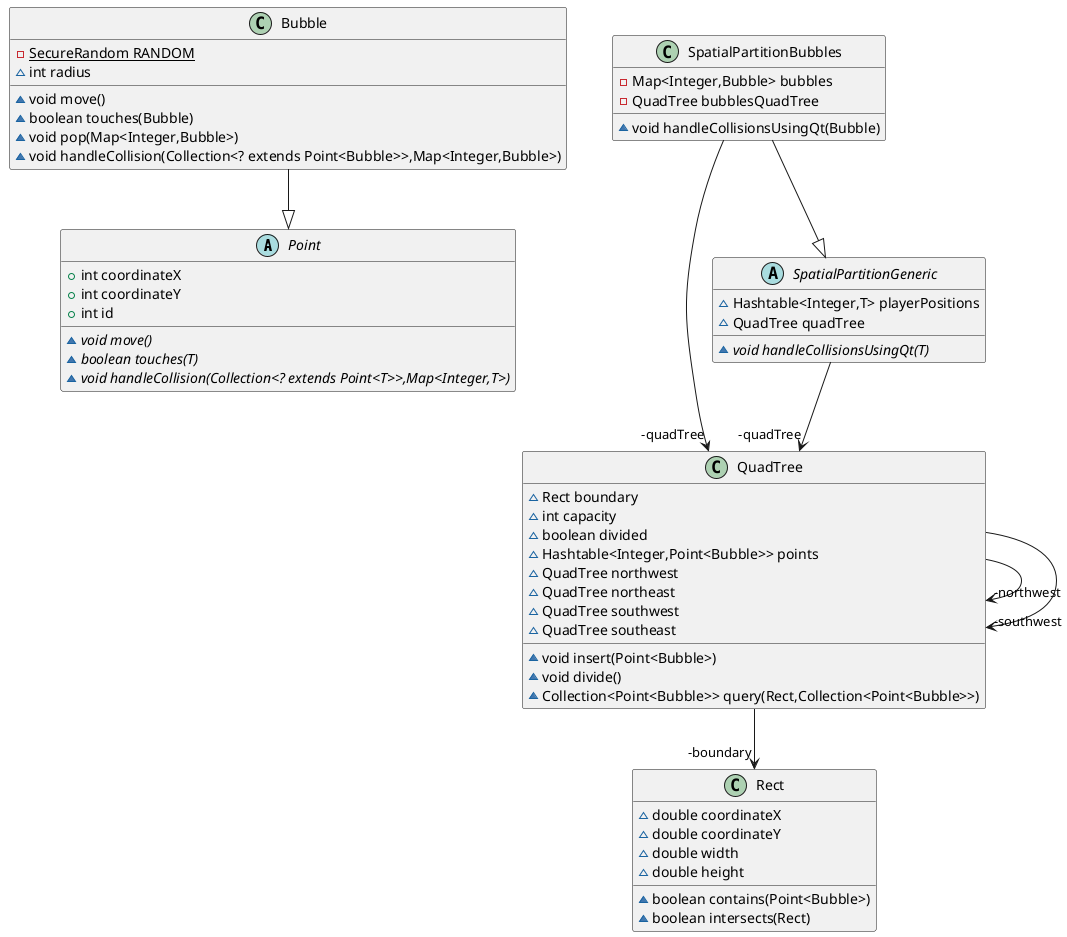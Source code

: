 @startuml
abstract class Point {
+ int coordinateX
+ int coordinateY
+ int id
~ {abstract}void move()
~ {abstract}boolean touches(T)
~ {abstract}void handleCollision(Collection<? extends Point<T>>,Map<Integer,T>)
}
class Rect {
~ double coordinateX
~ double coordinateY
~ double width
~ double height
~ boolean contains(Point<Bubble>)
~ boolean intersects(Rect)
}
class QuadTree {
~ Rect boundary
~ int capacity
~ boolean divided
~ Hashtable<Integer,Point<Bubble>> points
~ QuadTree northwest
~ QuadTree northeast
~ QuadTree southwest
~ QuadTree southeast
~ void insert(Point<Bubble>)
~ void divide()
~ Collection<Point<Bubble>> query(Rect,Collection<Point<Bubble>>)
}
class Bubble {
- {static} SecureRandom RANDOM
~ int radius
~ void move()
~ boolean touches(Bubble)
~ void pop(Map<Integer,Bubble>)
~ void handleCollision(Collection<? extends Point<Bubble>>,Map<Integer,Bubble>)
}
abstract class SpatialPartitionGeneric {
~ Hashtable<Integer,T> playerPositions
~ QuadTree quadTree
~ {abstract}void handleCollisionsUsingQt(T)
}
class SpatialPartitionBubbles {
- Map<Integer,Bubble> bubbles
- QuadTree bubblesQuadTree
~ void handleCollisionsUsingQt(Bubble)
}


SpatialPartitionBubbles -->  "-quadTree" QuadTree
SpatialPartitionGeneric -->  "-quadTree" QuadTree
QuadTree -->  "-boundary" Rect
QuadTree -->  "-northwest" QuadTree
QuadTree -->  "-southwest" QuadTree
Bubble --|> Point
SpatialPartitionBubbles --|> SpatialPartitionGeneric
@enduml